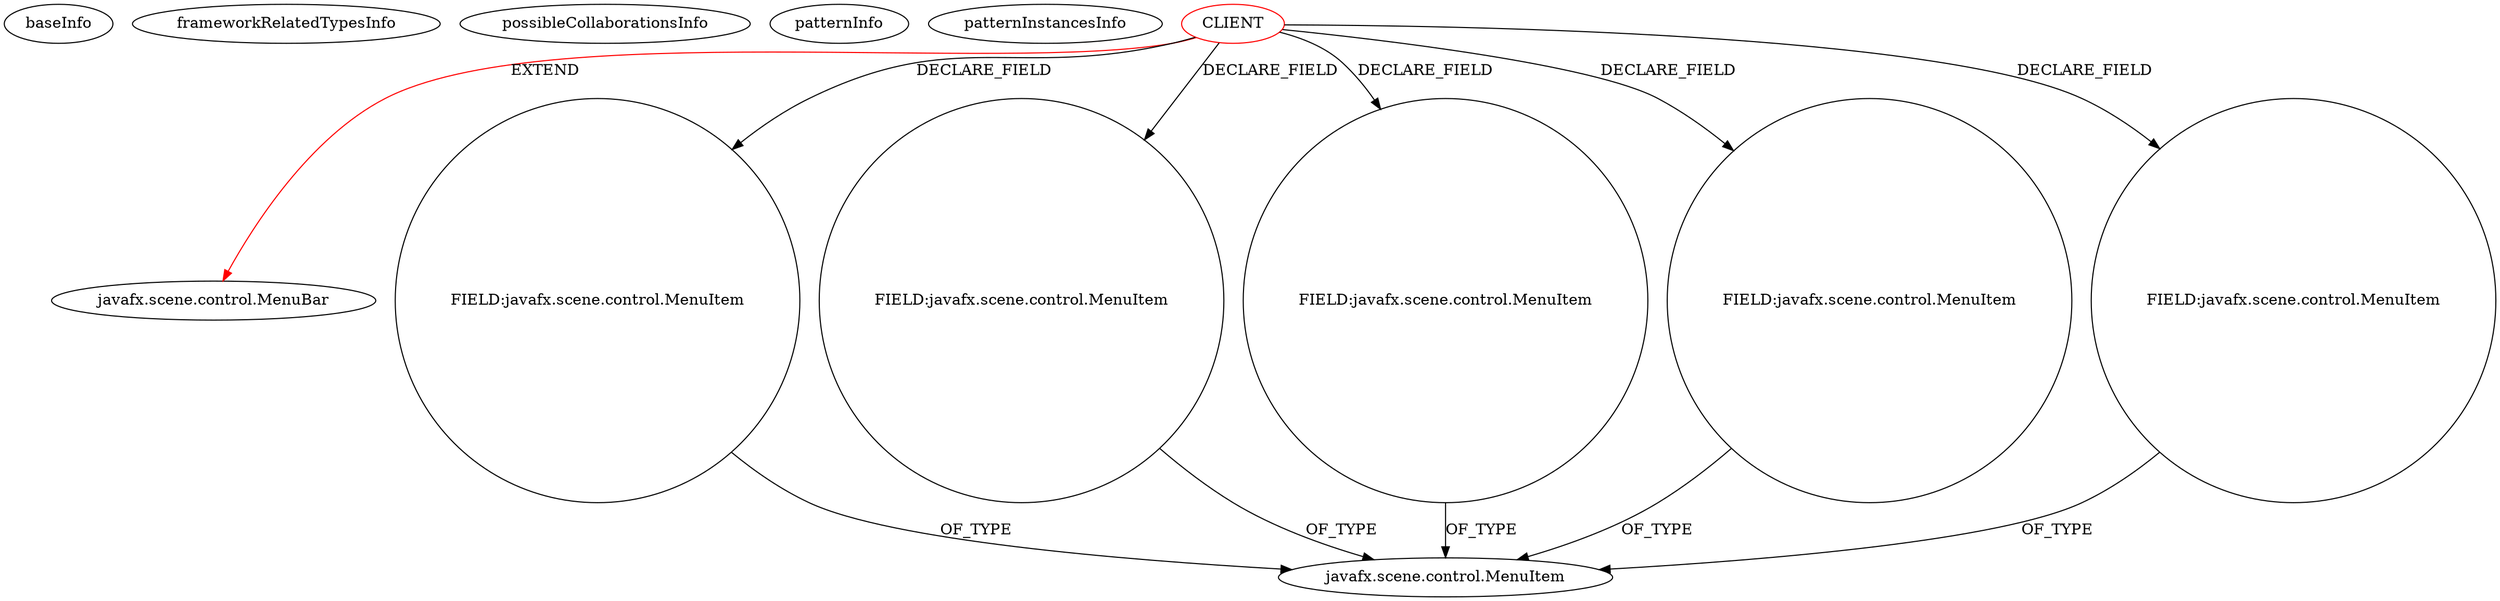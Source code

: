 digraph {
baseInfo[graphId=1778,category="pattern",isAnonymous=false,possibleRelation=false]
frameworkRelatedTypesInfo[0="javafx.scene.control.MenuBar"]
possibleCollaborationsInfo[]
patternInfo[frequency=3.0,patternRootClient=0]
patternInstancesInfo[0="kevinkdo-draw~/kevinkdo-draw/draw-master/src/views/DrawMenuBar.java~DrawMenuBar~3444",1="Technius-Starbound-Mod-Toolkit~/Technius-Starbound-Mod-Toolkit/Starbound-Mod-Toolkit-master/src/main/java/co/technius/starboundmodtoolkit/ModToolkitMenu.java~ModToolkitMenu~1420",2="sebbafer-Sebanana~/sebbafer-Sebanana/Sebanana-master/src/sebanana/views/MyMenubar.java~MyMenubar~4131"]
1[label="javafx.scene.control.MenuBar",vertexType="FRAMEWORK_CLASS_TYPE",isFrameworkType=false]
0[label="CLIENT",vertexType="ROOT_CLIENT_CLASS_DECLARATION",isFrameworkType=false,color=red]
19[label="FIELD:javafx.scene.control.MenuItem",vertexType="FIELD_DECLARATION",isFrameworkType=false,shape=circle]
4[label="javafx.scene.control.MenuItem",vertexType="FRAMEWORK_CLASS_TYPE",isFrameworkType=false]
3[label="FIELD:javafx.scene.control.MenuItem",vertexType="FIELD_DECLARATION",isFrameworkType=false,shape=circle]
17[label="FIELD:javafx.scene.control.MenuItem",vertexType="FIELD_DECLARATION",isFrameworkType=false,shape=circle]
9[label="FIELD:javafx.scene.control.MenuItem",vertexType="FIELD_DECLARATION",isFrameworkType=false,shape=circle]
5[label="FIELD:javafx.scene.control.MenuItem",vertexType="FIELD_DECLARATION",isFrameworkType=false,shape=circle]
0->17[label="DECLARE_FIELD"]
0->1[label="EXTEND",color=red]
0->5[label="DECLARE_FIELD"]
0->9[label="DECLARE_FIELD"]
5->4[label="OF_TYPE"]
19->4[label="OF_TYPE"]
3->4[label="OF_TYPE"]
17->4[label="OF_TYPE"]
0->19[label="DECLARE_FIELD"]
0->3[label="DECLARE_FIELD"]
9->4[label="OF_TYPE"]
}
